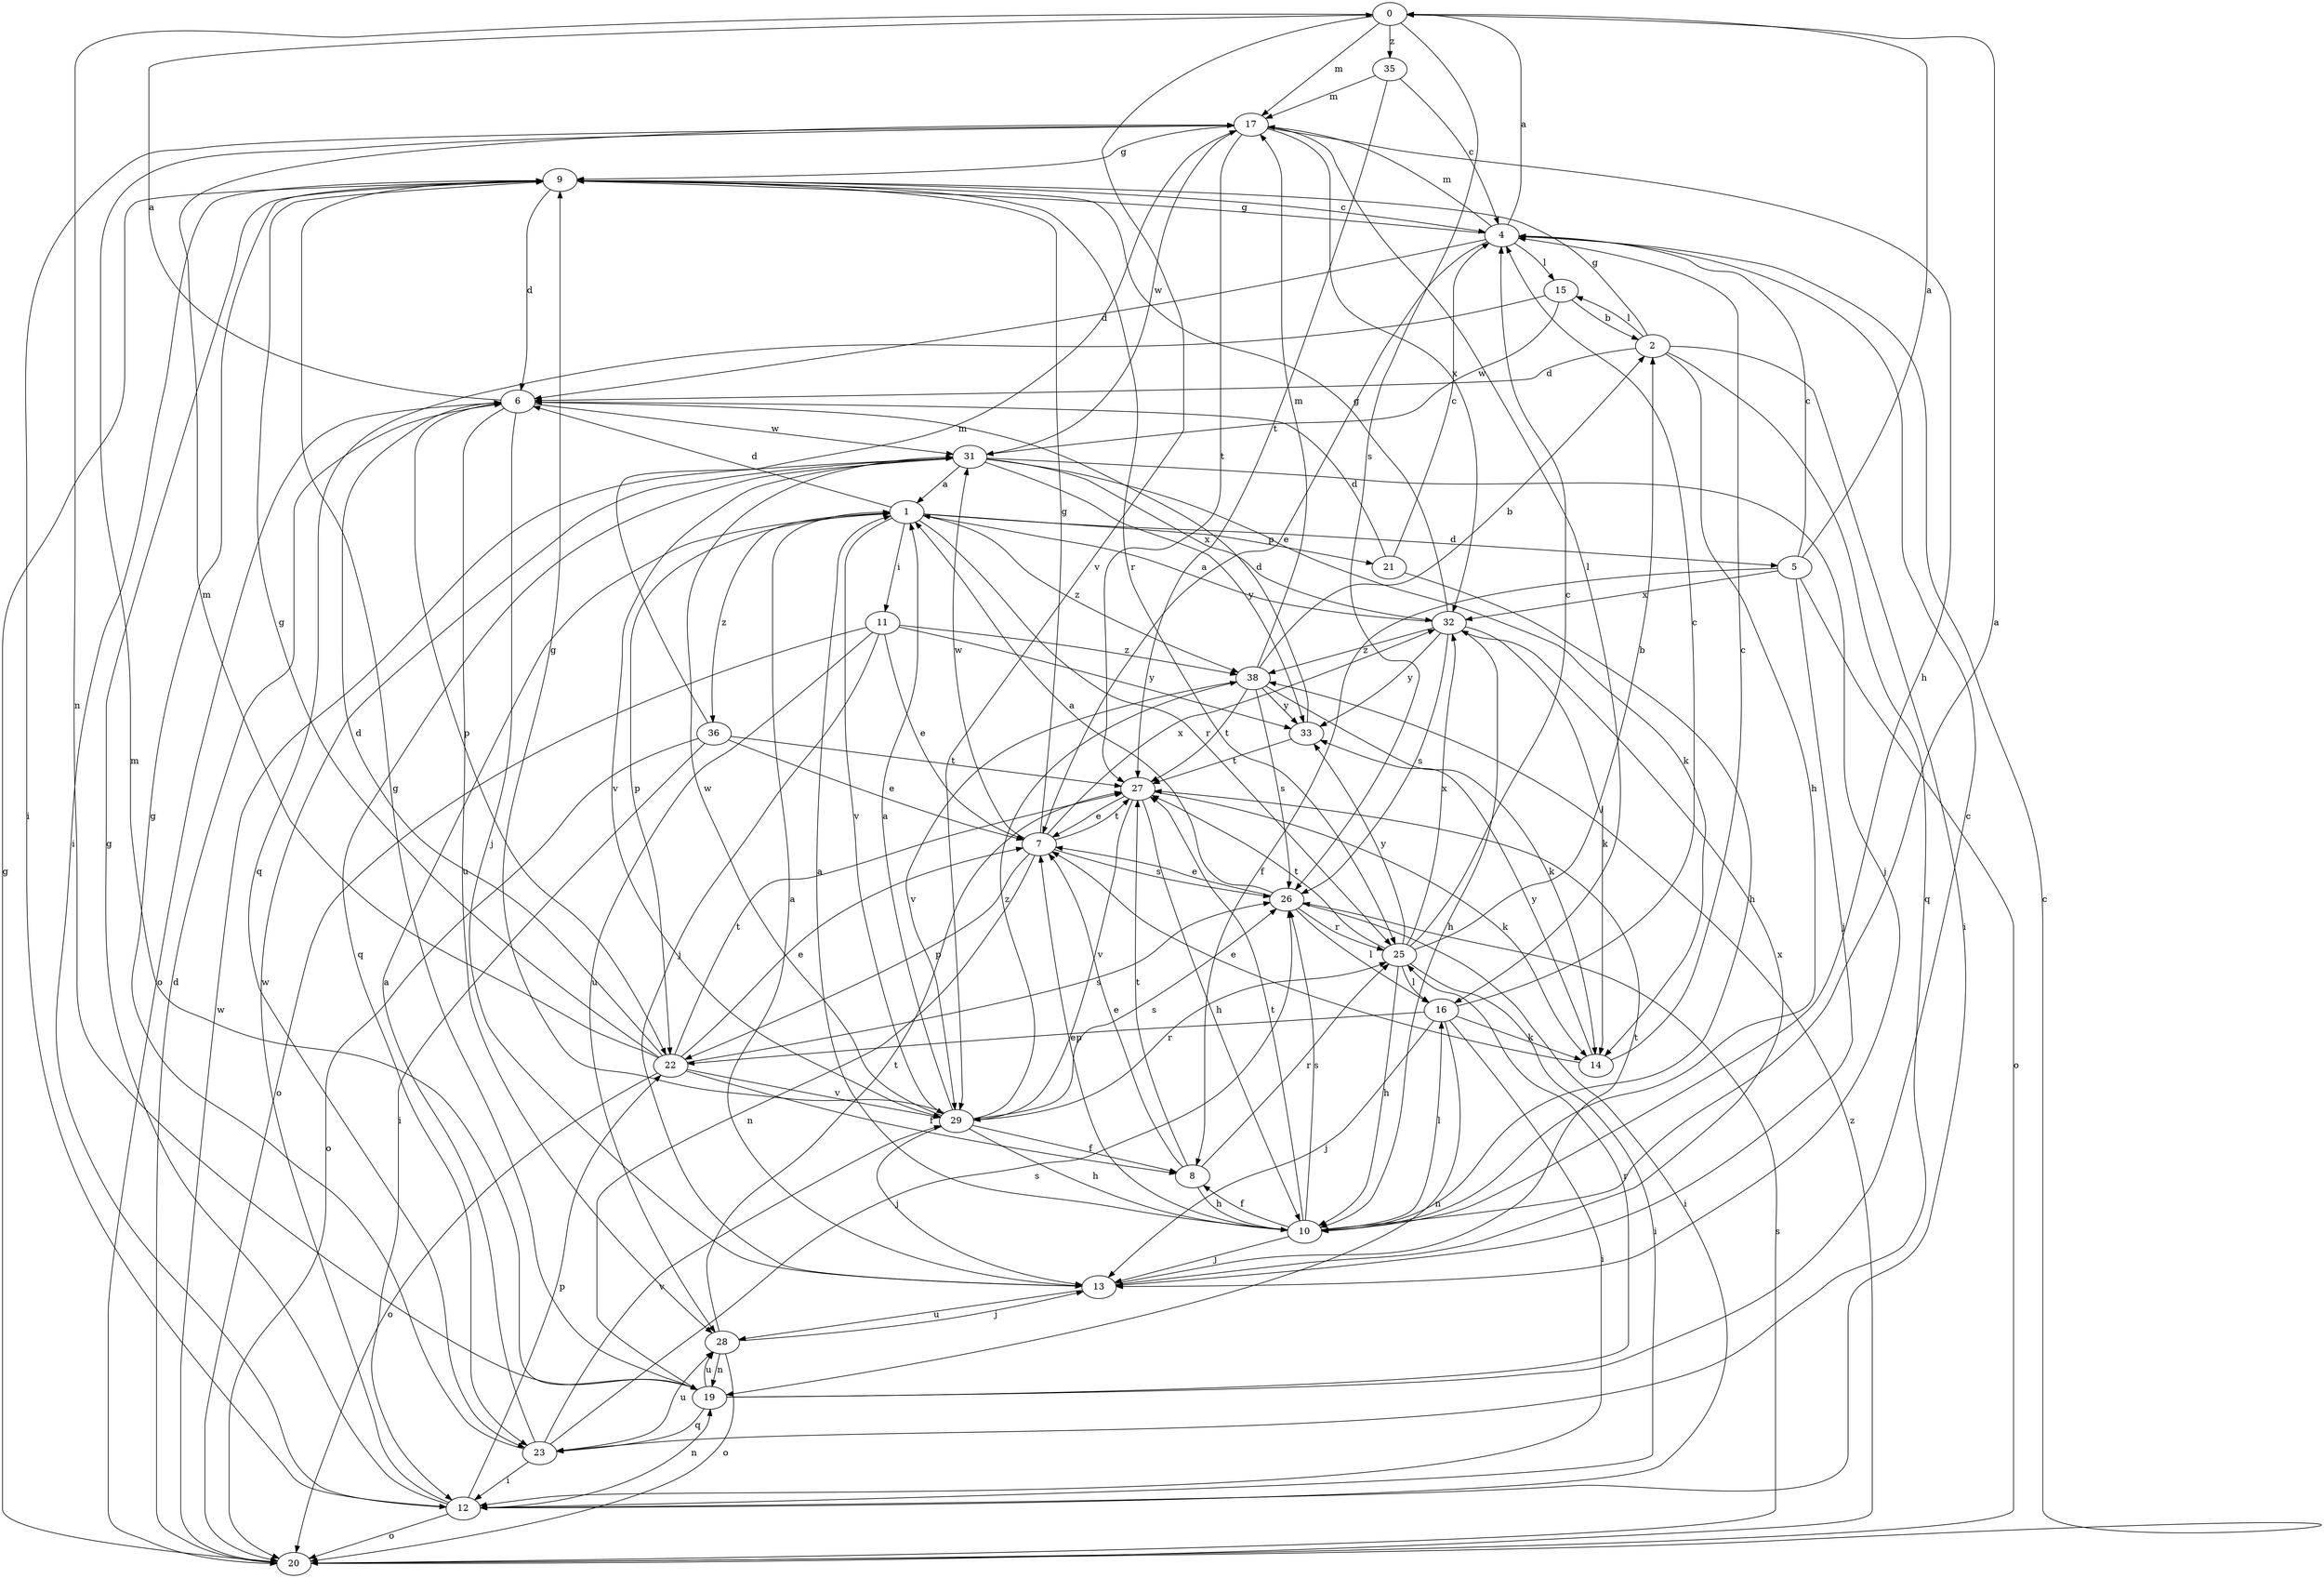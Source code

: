 strict digraph  {
0;
1;
2;
4;
5;
6;
7;
8;
9;
10;
11;
12;
13;
14;
15;
16;
17;
19;
20;
21;
22;
23;
25;
26;
27;
28;
29;
31;
32;
33;
35;
36;
38;
0 -> 17  [label=m];
0 -> 19  [label=n];
0 -> 26  [label=s];
0 -> 29  [label=v];
0 -> 35  [label=z];
1 -> 5  [label=d];
1 -> 6  [label=d];
1 -> 11  [label=i];
1 -> 21  [label=p];
1 -> 22  [label=p];
1 -> 25  [label=r];
1 -> 29  [label=v];
1 -> 36  [label=z];
1 -> 38  [label=z];
2 -> 6  [label=d];
2 -> 9  [label=g];
2 -> 10  [label=h];
2 -> 12  [label=i];
2 -> 15  [label=l];
2 -> 23  [label=q];
4 -> 0  [label=a];
4 -> 6  [label=d];
4 -> 7  [label=e];
4 -> 9  [label=g];
4 -> 15  [label=l];
4 -> 17  [label=m];
5 -> 0  [label=a];
5 -> 4  [label=c];
5 -> 8  [label=f];
5 -> 13  [label=j];
5 -> 20  [label=o];
5 -> 32  [label=x];
6 -> 0  [label=a];
6 -> 13  [label=j];
6 -> 20  [label=o];
6 -> 22  [label=p];
6 -> 28  [label=u];
6 -> 31  [label=w];
7 -> 9  [label=g];
7 -> 19  [label=n];
7 -> 22  [label=p];
7 -> 26  [label=s];
7 -> 27  [label=t];
7 -> 31  [label=w];
7 -> 32  [label=x];
8 -> 7  [label=e];
8 -> 10  [label=h];
8 -> 25  [label=r];
8 -> 27  [label=t];
9 -> 4  [label=c];
9 -> 6  [label=d];
9 -> 12  [label=i];
9 -> 25  [label=r];
10 -> 0  [label=a];
10 -> 1  [label=a];
10 -> 7  [label=e];
10 -> 8  [label=f];
10 -> 13  [label=j];
10 -> 16  [label=l];
10 -> 26  [label=s];
10 -> 27  [label=t];
11 -> 7  [label=e];
11 -> 13  [label=j];
11 -> 20  [label=o];
11 -> 28  [label=u];
11 -> 33  [label=y];
11 -> 38  [label=z];
12 -> 9  [label=g];
12 -> 19  [label=n];
12 -> 20  [label=o];
12 -> 22  [label=p];
12 -> 31  [label=w];
13 -> 1  [label=a];
13 -> 27  [label=t];
13 -> 28  [label=u];
13 -> 32  [label=x];
14 -> 4  [label=c];
14 -> 7  [label=e];
14 -> 33  [label=y];
15 -> 2  [label=b];
15 -> 23  [label=q];
15 -> 31  [label=w];
16 -> 4  [label=c];
16 -> 12  [label=i];
16 -> 13  [label=j];
16 -> 14  [label=k];
16 -> 19  [label=n];
16 -> 22  [label=p];
17 -> 9  [label=g];
17 -> 10  [label=h];
17 -> 12  [label=i];
17 -> 16  [label=l];
17 -> 27  [label=t];
17 -> 31  [label=w];
17 -> 32  [label=x];
19 -> 4  [label=c];
19 -> 9  [label=g];
19 -> 17  [label=m];
19 -> 23  [label=q];
19 -> 25  [label=r];
19 -> 28  [label=u];
20 -> 4  [label=c];
20 -> 6  [label=d];
20 -> 9  [label=g];
20 -> 26  [label=s];
20 -> 31  [label=w];
20 -> 38  [label=z];
21 -> 4  [label=c];
21 -> 6  [label=d];
21 -> 10  [label=h];
22 -> 6  [label=d];
22 -> 7  [label=e];
22 -> 8  [label=f];
22 -> 9  [label=g];
22 -> 17  [label=m];
22 -> 20  [label=o];
22 -> 26  [label=s];
22 -> 27  [label=t];
22 -> 29  [label=v];
23 -> 1  [label=a];
23 -> 9  [label=g];
23 -> 12  [label=i];
23 -> 26  [label=s];
23 -> 28  [label=u];
23 -> 29  [label=v];
25 -> 2  [label=b];
25 -> 4  [label=c];
25 -> 10  [label=h];
25 -> 12  [label=i];
25 -> 16  [label=l];
25 -> 27  [label=t];
25 -> 32  [label=x];
25 -> 33  [label=y];
26 -> 1  [label=a];
26 -> 7  [label=e];
26 -> 12  [label=i];
26 -> 16  [label=l];
26 -> 25  [label=r];
27 -> 7  [label=e];
27 -> 10  [label=h];
27 -> 14  [label=k];
27 -> 29  [label=v];
28 -> 13  [label=j];
28 -> 19  [label=n];
28 -> 20  [label=o];
28 -> 27  [label=t];
29 -> 1  [label=a];
29 -> 8  [label=f];
29 -> 9  [label=g];
29 -> 10  [label=h];
29 -> 13  [label=j];
29 -> 25  [label=r];
29 -> 26  [label=s];
29 -> 31  [label=w];
29 -> 38  [label=z];
31 -> 1  [label=a];
31 -> 13  [label=j];
31 -> 14  [label=k];
31 -> 23  [label=q];
31 -> 29  [label=v];
31 -> 32  [label=x];
31 -> 33  [label=y];
32 -> 1  [label=a];
32 -> 9  [label=g];
32 -> 10  [label=h];
32 -> 14  [label=k];
32 -> 26  [label=s];
32 -> 33  [label=y];
32 -> 38  [label=z];
33 -> 6  [label=d];
33 -> 27  [label=t];
35 -> 4  [label=c];
35 -> 17  [label=m];
35 -> 27  [label=t];
36 -> 7  [label=e];
36 -> 12  [label=i];
36 -> 17  [label=m];
36 -> 20  [label=o];
36 -> 27  [label=t];
38 -> 2  [label=b];
38 -> 14  [label=k];
38 -> 17  [label=m];
38 -> 26  [label=s];
38 -> 27  [label=t];
38 -> 29  [label=v];
38 -> 33  [label=y];
}
